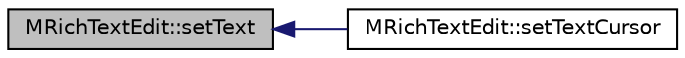 digraph "MRichTextEdit::setText"
{
  edge [fontname="Helvetica",fontsize="10",labelfontname="Helvetica",labelfontsize="10"];
  node [fontname="Helvetica",fontsize="10",shape=record];
  rankdir="LR";
  Node160 [label="MRichTextEdit::setText",height=0.2,width=0.4,color="black", fillcolor="grey75", style="filled", fontcolor="black"];
  Node160 -> Node161 [dir="back",color="midnightblue",fontsize="10",style="solid",fontname="Helvetica"];
  Node161 [label="MRichTextEdit::setTextCursor",height=0.2,width=0.4,color="black", fillcolor="white", style="filled",URL="$d6/daa/class_m_rich_text_edit.html#a6a7a2a2cc996141c4e2b61df54933ac7"];
}
